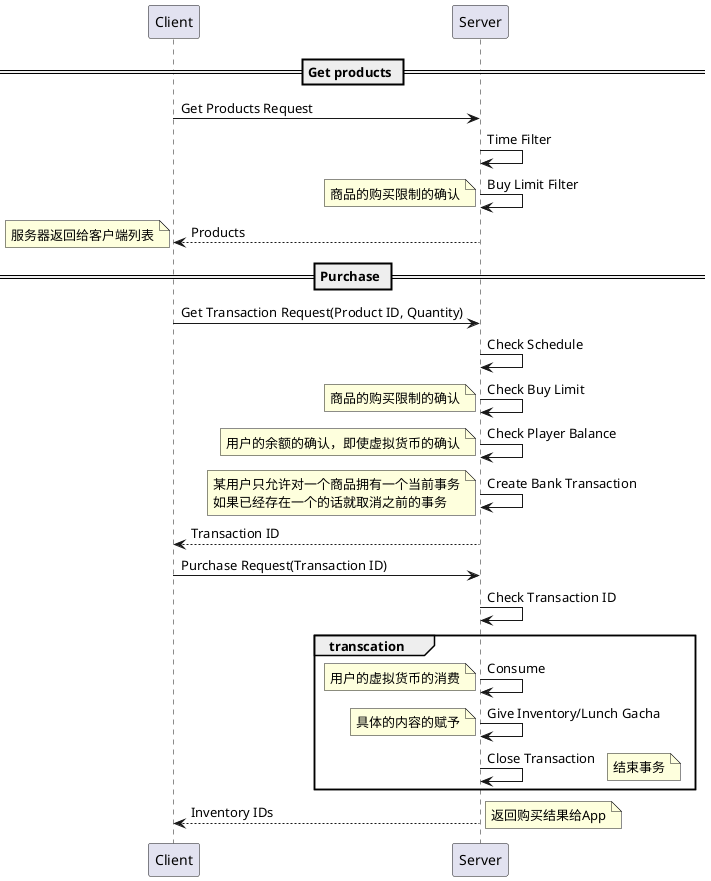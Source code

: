 @startuml

== Get products ==
Client -> Server: Get Products Request
Server -> Server: Time Filter
Server -> Server: Buy Limit Filter
note left: 商品的购买限制的确认
Server --> Client: Products
note left: 服务器返回给客户端列表

== Purchase ==
Client -> Server: Get Transaction Request(Product ID, Quantity)
Server -> Server: Check Schedule
Server -> Server: Check Buy Limit
note left: 商品的购买限制的确认
Server -> Server: Check Player Balance
note left: 用户的余额的确认，即使虚拟货币的确认
Server -> Server: Create Bank Transaction
note left
	某用户只允许对一个商品拥有一个当前事务
	如果已经存在一个的话就取消之前的事务
end note
Server --> Client: Transaction ID
Client -> Server: Purchase Request(Transaction ID)
Server -> Server: Check Transaction ID
group transcation
	Server -> Server: Consume
	note left: 用户的虚拟货币的消费
	Server -> Server: Give Inventory/Lunch Gacha
	note left: 具体的内容的赋予
	Server -> Server: Close Transaction
	note right: 结束事务
end
Server --> Client: Inventory IDs
note right: 返回购买结果给App

@enduml
